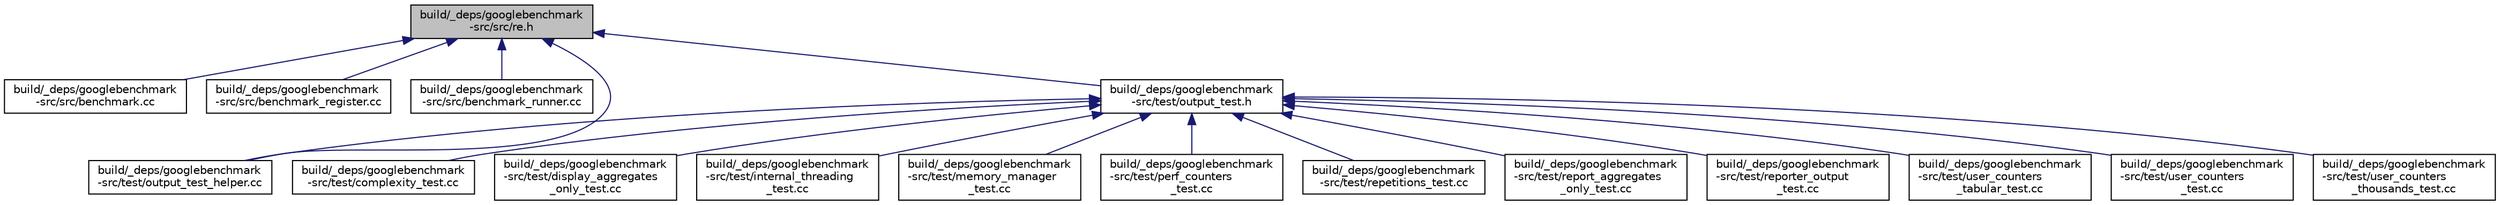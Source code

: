 digraph "build/_deps/googlebenchmark-src/src/re.h"
{
 // LATEX_PDF_SIZE
  edge [fontname="Helvetica",fontsize="10",labelfontname="Helvetica",labelfontsize="10"];
  node [fontname="Helvetica",fontsize="10",shape=record];
  Node1 [label="build/_deps/googlebenchmark\l-src/src/re.h",height=0.2,width=0.4,color="black", fillcolor="grey75", style="filled", fontcolor="black",tooltip=" "];
  Node1 -> Node2 [dir="back",color="midnightblue",fontsize="10",style="solid"];
  Node2 [label="build/_deps/googlebenchmark\l-src/src/benchmark.cc",height=0.2,width=0.4,color="black", fillcolor="white", style="filled",URL="$src_2benchmark_8cc.html",tooltip=" "];
  Node1 -> Node3 [dir="back",color="midnightblue",fontsize="10",style="solid"];
  Node3 [label="build/_deps/googlebenchmark\l-src/src/benchmark_register.cc",height=0.2,width=0.4,color="black", fillcolor="white", style="filled",URL="$benchmark__register_8cc.html",tooltip=" "];
  Node1 -> Node4 [dir="back",color="midnightblue",fontsize="10",style="solid"];
  Node4 [label="build/_deps/googlebenchmark\l-src/src/benchmark_runner.cc",height=0.2,width=0.4,color="black", fillcolor="white", style="filled",URL="$benchmark__runner_8cc.html",tooltip=" "];
  Node1 -> Node5 [dir="back",color="midnightblue",fontsize="10",style="solid"];
  Node5 [label="build/_deps/googlebenchmark\l-src/test/output_test.h",height=0.2,width=0.4,color="black", fillcolor="white", style="filled",URL="$output__test_8h.html",tooltip=" "];
  Node5 -> Node6 [dir="back",color="midnightblue",fontsize="10",style="solid"];
  Node6 [label="build/_deps/googlebenchmark\l-src/test/complexity_test.cc",height=0.2,width=0.4,color="black", fillcolor="white", style="filled",URL="$complexity__test_8cc.html",tooltip=" "];
  Node5 -> Node7 [dir="back",color="midnightblue",fontsize="10",style="solid"];
  Node7 [label="build/_deps/googlebenchmark\l-src/test/display_aggregates\l_only_test.cc",height=0.2,width=0.4,color="black", fillcolor="white", style="filled",URL="$display__aggregates__only__test_8cc.html",tooltip=" "];
  Node5 -> Node8 [dir="back",color="midnightblue",fontsize="10",style="solid"];
  Node8 [label="build/_deps/googlebenchmark\l-src/test/internal_threading\l_test.cc",height=0.2,width=0.4,color="black", fillcolor="white", style="filled",URL="$internal__threading__test_8cc.html",tooltip=" "];
  Node5 -> Node9 [dir="back",color="midnightblue",fontsize="10",style="solid"];
  Node9 [label="build/_deps/googlebenchmark\l-src/test/memory_manager\l_test.cc",height=0.2,width=0.4,color="black", fillcolor="white", style="filled",URL="$memory__manager__test_8cc.html",tooltip=" "];
  Node5 -> Node10 [dir="back",color="midnightblue",fontsize="10",style="solid"];
  Node10 [label="build/_deps/googlebenchmark\l-src/test/output_test_helper.cc",height=0.2,width=0.4,color="black", fillcolor="white", style="filled",URL="$output__test__helper_8cc.html",tooltip=" "];
  Node5 -> Node11 [dir="back",color="midnightblue",fontsize="10",style="solid"];
  Node11 [label="build/_deps/googlebenchmark\l-src/test/perf_counters\l_test.cc",height=0.2,width=0.4,color="black", fillcolor="white", style="filled",URL="$perf__counters__test_8cc.html",tooltip=" "];
  Node5 -> Node12 [dir="back",color="midnightblue",fontsize="10",style="solid"];
  Node12 [label="build/_deps/googlebenchmark\l-src/test/repetitions_test.cc",height=0.2,width=0.4,color="black", fillcolor="white", style="filled",URL="$repetitions__test_8cc.html",tooltip=" "];
  Node5 -> Node13 [dir="back",color="midnightblue",fontsize="10",style="solid"];
  Node13 [label="build/_deps/googlebenchmark\l-src/test/report_aggregates\l_only_test.cc",height=0.2,width=0.4,color="black", fillcolor="white", style="filled",URL="$report__aggregates__only__test_8cc.html",tooltip=" "];
  Node5 -> Node14 [dir="back",color="midnightblue",fontsize="10",style="solid"];
  Node14 [label="build/_deps/googlebenchmark\l-src/test/reporter_output\l_test.cc",height=0.2,width=0.4,color="black", fillcolor="white", style="filled",URL="$reporter__output__test_8cc.html",tooltip=" "];
  Node5 -> Node15 [dir="back",color="midnightblue",fontsize="10",style="solid"];
  Node15 [label="build/_deps/googlebenchmark\l-src/test/user_counters\l_tabular_test.cc",height=0.2,width=0.4,color="black", fillcolor="white", style="filled",URL="$user__counters__tabular__test_8cc.html",tooltip=" "];
  Node5 -> Node16 [dir="back",color="midnightblue",fontsize="10",style="solid"];
  Node16 [label="build/_deps/googlebenchmark\l-src/test/user_counters\l_test.cc",height=0.2,width=0.4,color="black", fillcolor="white", style="filled",URL="$user__counters__test_8cc.html",tooltip=" "];
  Node5 -> Node17 [dir="back",color="midnightblue",fontsize="10",style="solid"];
  Node17 [label="build/_deps/googlebenchmark\l-src/test/user_counters\l_thousands_test.cc",height=0.2,width=0.4,color="black", fillcolor="white", style="filled",URL="$user__counters__thousands__test_8cc.html",tooltip=" "];
  Node1 -> Node10 [dir="back",color="midnightblue",fontsize="10",style="solid"];
}
